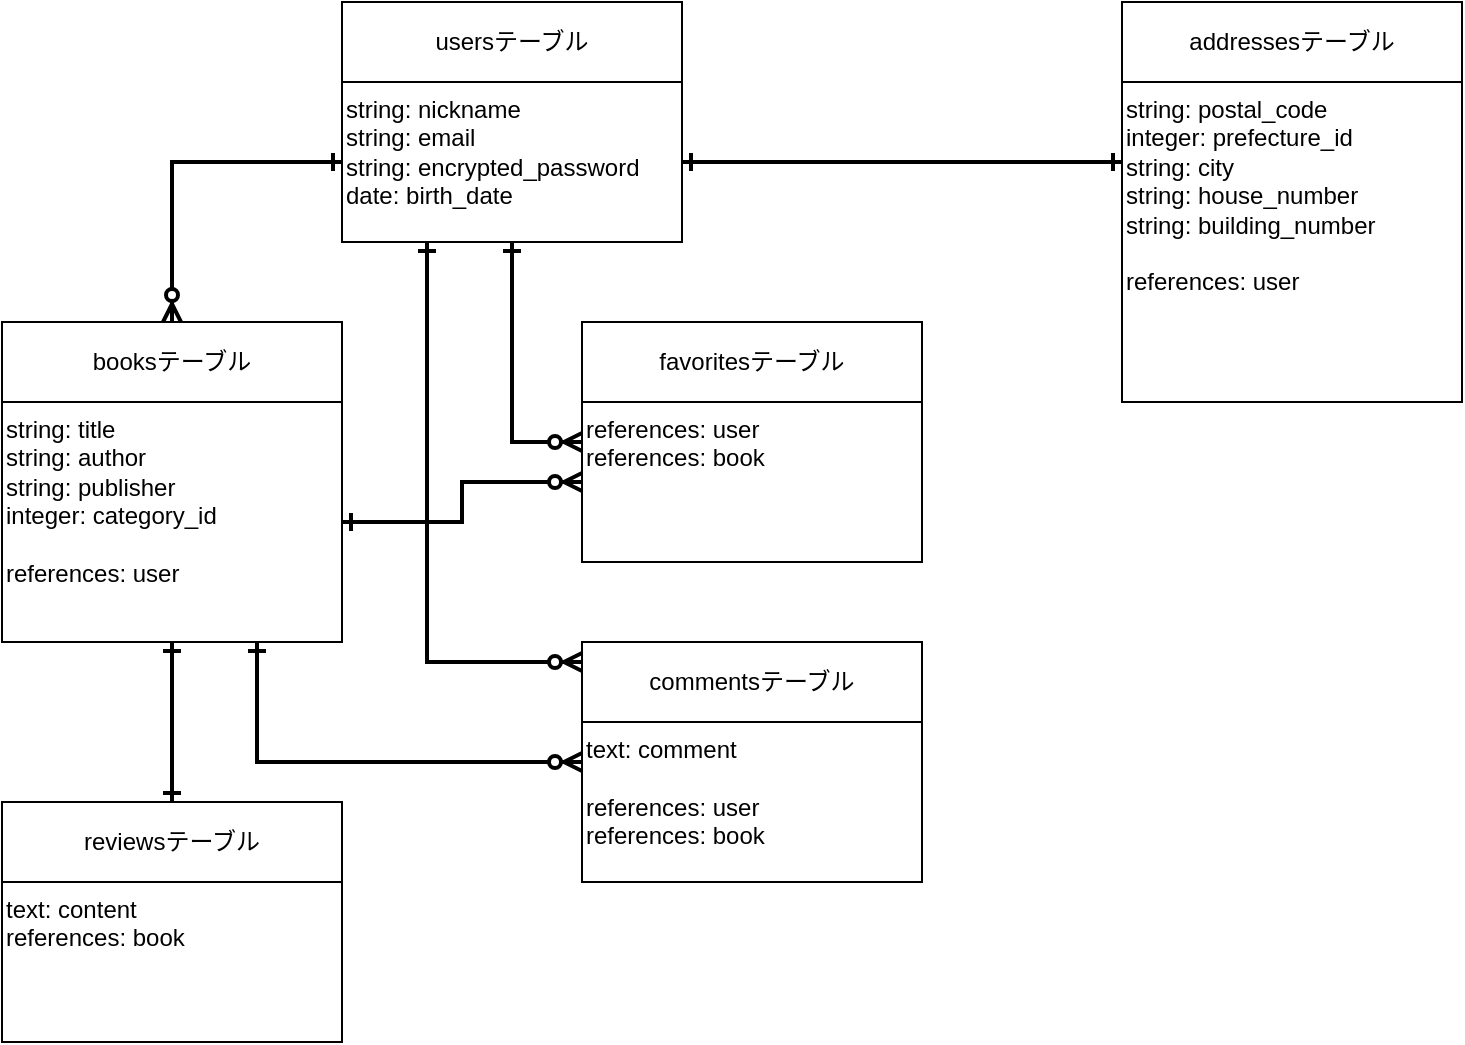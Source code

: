 <mxfile version="14.2.4" type="embed">
    <diagram id="pwQJY21aI9L8lfr8f4gk" name="ページ1">
        <mxGraphModel dx="912" dy="627" grid="1" gridSize="10" guides="1" tooltips="1" connect="1" arrows="1" fold="1" page="1" pageScale="1" pageWidth="827" pageHeight="1169" math="0" shadow="0">
            <root>
                <mxCell id="0"/>
                <mxCell id="1" parent="0"/>
                <mxCell id="2" value="usersテーブル" style="rounded=0;whiteSpace=wrap;html=1;fillColor=#FFFFFF;strokeColor=#000000;fontColor=#000000;" vertex="1" parent="1">
                    <mxGeometry x="200" y="40" width="170" height="40" as="geometry"/>
                </mxCell>
                <mxCell id="3" style="edgeStyle=orthogonalEdgeStyle;rounded=0;orthogonalLoop=1;jettySize=auto;html=1;entryX=0;entryY=0.25;entryDx=0;entryDy=0;fontColor=#000000;startArrow=ERone;startFill=0;endArrow=ERone;endFill=0;strokeWidth=2;" edge="1" parent="1" source="6" target="9">
                    <mxGeometry relative="1" as="geometry"/>
                </mxCell>
                <mxCell id="4" style="edgeStyle=orthogonalEdgeStyle;rounded=0;orthogonalLoop=1;jettySize=auto;html=1;entryX=0;entryY=0.25;entryDx=0;entryDy=0;startArrow=ERone;startFill=0;endArrow=ERzeroToMany;endFill=1;strokeWidth=2;fontColor=#000000;" edge="1" parent="1" source="6" target="16">
                    <mxGeometry relative="1" as="geometry"/>
                </mxCell>
                <mxCell id="5" style="edgeStyle=orthogonalEdgeStyle;rounded=0;orthogonalLoop=1;jettySize=auto;html=1;exitX=0.25;exitY=1;exitDx=0;exitDy=0;entryX=0;entryY=0.25;entryDx=0;entryDy=0;startArrow=ERone;startFill=0;endArrow=ERzeroToMany;endFill=1;strokeWidth=2;fontColor=#000000;" edge="1" parent="1" source="6" target="20">
                    <mxGeometry relative="1" as="geometry"/>
                </mxCell>
                <mxCell id="6" value="string: nickname&lt;br&gt;string: email&lt;br&gt;string: encrypted_password&lt;br&gt;date: birth_date" style="rounded=0;whiteSpace=wrap;html=1;strokeColor=#000000;fillColor=#FFFFFF;fontColor=#000000;align=left;verticalAlign=top;" vertex="1" parent="1">
                    <mxGeometry x="200" y="80" width="170" height="80" as="geometry"/>
                </mxCell>
                <mxCell id="7" style="edgeStyle=orthogonalEdgeStyle;rounded=0;orthogonalLoop=1;jettySize=auto;html=1;exitX=0.5;exitY=1;exitDx=0;exitDy=0;fontColor=#000000;" edge="1" parent="1" source="6" target="6">
                    <mxGeometry relative="1" as="geometry"/>
                </mxCell>
                <mxCell id="8" value="addressesテーブル" style="rounded=0;whiteSpace=wrap;html=1;fillColor=#FFFFFF;strokeColor=#000000;fontColor=#000000;" vertex="1" parent="1">
                    <mxGeometry x="590" y="40" width="170" height="40" as="geometry"/>
                </mxCell>
                <mxCell id="9" value="string: postal_code&lt;br&gt;integer: prefecture_id&lt;br&gt;string: city&lt;br&gt;string: house_number&lt;br&gt;string: building_number&lt;br&gt;&lt;br&gt;references: user" style="rounded=0;whiteSpace=wrap;html=1;strokeColor=#000000;fillColor=#FFFFFF;fontColor=#000000;align=left;verticalAlign=top;" vertex="1" parent="1">
                    <mxGeometry x="590" y="80" width="170" height="160" as="geometry"/>
                </mxCell>
                <mxCell id="10" value="booksテーブル" style="rounded=0;whiteSpace=wrap;html=1;fillColor=#FFFFFF;strokeColor=#000000;fontColor=#000000;" vertex="1" parent="1">
                    <mxGeometry x="30" y="200" width="170" height="40" as="geometry"/>
                </mxCell>
                <mxCell id="11" style="edgeStyle=orthogonalEdgeStyle;rounded=0;orthogonalLoop=1;jettySize=auto;html=1;entryX=0;entryY=0.5;entryDx=0;entryDy=0;startArrow=ERone;startFill=0;endArrow=ERzeroToMany;endFill=1;strokeWidth=2;fontColor=#000000;" edge="1" parent="1" source="13" target="16">
                    <mxGeometry relative="1" as="geometry"/>
                </mxCell>
                <mxCell id="12" style="edgeStyle=orthogonalEdgeStyle;rounded=0;orthogonalLoop=1;jettySize=auto;html=1;exitX=0.75;exitY=1;exitDx=0;exitDy=0;entryX=0;entryY=0.25;entryDx=0;entryDy=0;startArrow=ERone;startFill=0;endArrow=ERzeroToMany;endFill=1;strokeWidth=2;fontColor=#000000;" edge="1" parent="1" source="13" target="21">
                    <mxGeometry relative="1" as="geometry"/>
                </mxCell>
                <mxCell id="13" value="string: title&lt;br&gt;string: author&lt;br&gt;string: publisher&lt;br&gt;integer: category_id&lt;br&gt;&lt;br&gt;references: user" style="rounded=0;whiteSpace=wrap;html=1;strokeColor=#000000;fillColor=#FFFFFF;fontColor=#000000;align=left;verticalAlign=top;" vertex="1" parent="1">
                    <mxGeometry x="30" y="240" width="170" height="120" as="geometry"/>
                </mxCell>
                <mxCell id="14" style="edgeStyle=orthogonalEdgeStyle;rounded=0;orthogonalLoop=1;jettySize=auto;html=1;fontColor=#000000;startArrow=ERone;startFill=0;endArrow=ERzeroToMany;endFill=1;strokeWidth=2;exitX=0;exitY=0.5;exitDx=0;exitDy=0;entryX=0.5;entryY=0;entryDx=0;entryDy=0;" edge="1" parent="1" source="6" target="10">
                    <mxGeometry relative="1" as="geometry">
                        <mxPoint x="285" y="160" as="sourcePoint"/>
                        <mxPoint x="150" y="160" as="targetPoint"/>
                        <Array as="points">
                            <mxPoint x="115" y="120"/>
                        </Array>
                    </mxGeometry>
                </mxCell>
                <mxCell id="15" value="favoritesテーブル" style="rounded=0;whiteSpace=wrap;html=1;fillColor=#FFFFFF;strokeColor=#000000;fontColor=#000000;" vertex="1" parent="1">
                    <mxGeometry x="320" y="200" width="170" height="40" as="geometry"/>
                </mxCell>
                <mxCell id="16" value="&lt;span&gt;references: user&lt;br&gt;&lt;/span&gt;references: book&lt;span&gt;&lt;br&gt;&lt;/span&gt;" style="rounded=0;whiteSpace=wrap;html=1;strokeColor=#000000;fillColor=#FFFFFF;fontColor=#000000;align=left;verticalAlign=top;" vertex="1" parent="1">
                    <mxGeometry x="320" y="240" width="170" height="80" as="geometry"/>
                </mxCell>
                <mxCell id="17" value="reviewsテーブル" style="rounded=0;whiteSpace=wrap;html=1;fillColor=#FFFFFF;strokeColor=#000000;fontColor=#000000;" vertex="1" parent="1">
                    <mxGeometry x="30" y="440" width="170" height="40" as="geometry"/>
                </mxCell>
                <mxCell id="18" value="&lt;span&gt;text: content&lt;br&gt;&lt;/span&gt;references: book&lt;span&gt;&lt;br&gt;&lt;/span&gt;" style="rounded=0;whiteSpace=wrap;html=1;strokeColor=#000000;fillColor=#FFFFFF;fontColor=#000000;align=left;verticalAlign=top;" vertex="1" parent="1">
                    <mxGeometry x="30" y="480" width="170" height="80" as="geometry"/>
                </mxCell>
                <mxCell id="19" style="edgeStyle=orthogonalEdgeStyle;rounded=0;orthogonalLoop=1;jettySize=auto;html=1;entryX=0.5;entryY=0;entryDx=0;entryDy=0;fontColor=#000000;startArrow=ERone;startFill=0;endArrow=ERone;endFill=0;strokeWidth=2;exitX=0.5;exitY=1;exitDx=0;exitDy=0;" edge="1" parent="1" source="13" target="17">
                    <mxGeometry relative="1" as="geometry">
                        <mxPoint x="110" y="400" as="sourcePoint"/>
                        <mxPoint x="270" y="440" as="targetPoint"/>
                    </mxGeometry>
                </mxCell>
                <mxCell id="20" value="commentsテーブル" style="rounded=0;whiteSpace=wrap;html=1;fillColor=#FFFFFF;strokeColor=#000000;fontColor=#000000;" vertex="1" parent="1">
                    <mxGeometry x="320" y="360" width="170" height="40" as="geometry"/>
                </mxCell>
                <mxCell id="21" value="&lt;span&gt;text: comment&lt;br&gt;&lt;br&gt;references: user&lt;br&gt;&lt;/span&gt;references: book&lt;span&gt;&lt;br&gt;&lt;/span&gt;" style="rounded=0;whiteSpace=wrap;html=1;strokeColor=#000000;fillColor=#FFFFFF;fontColor=#000000;align=left;verticalAlign=top;" vertex="1" parent="1">
                    <mxGeometry x="320" y="400" width="170" height="80" as="geometry"/>
                </mxCell>
            </root>
        </mxGraphModel>
    </diagram>
</mxfile>